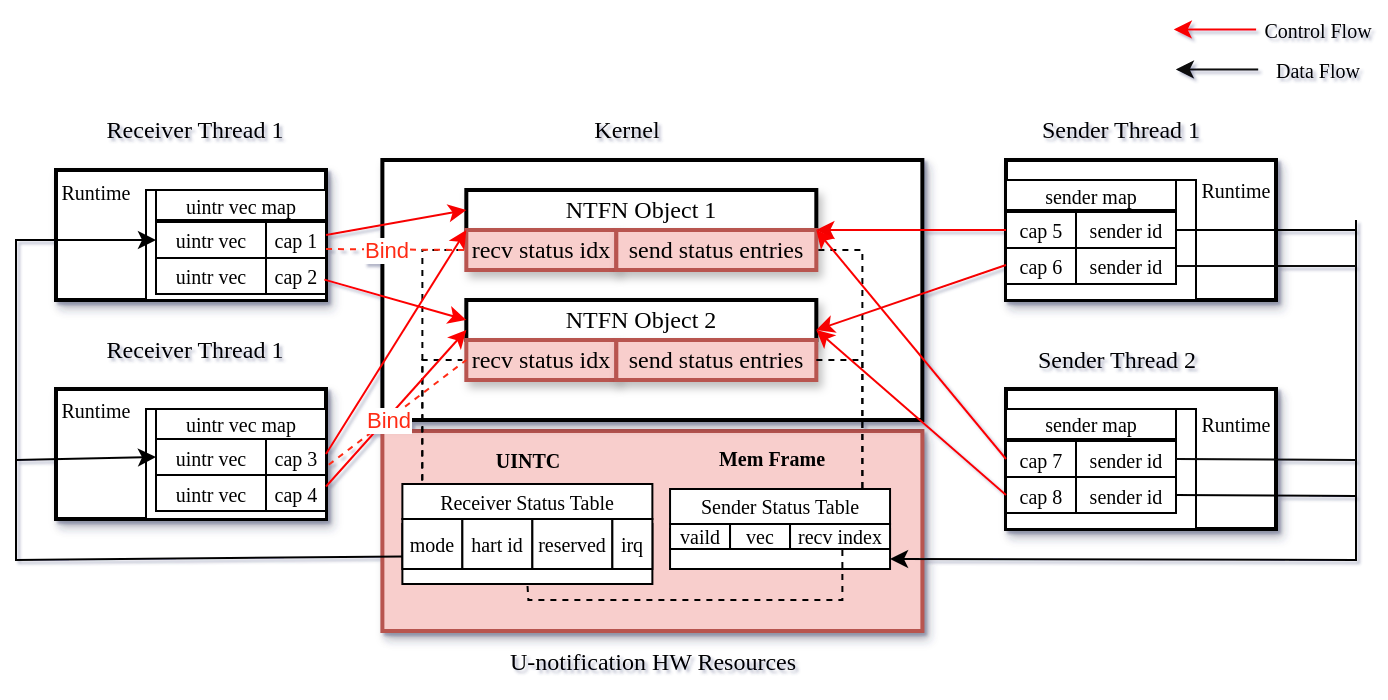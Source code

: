 <mxfile version="24.8.1">
  <diagram name="第 1 页" id="HJdR2ewPqc4SO0az2n2Y">
    <mxGraphModel dx="723" dy="-3708" grid="1" gridSize="10" guides="1" tooltips="1" connect="1" arrows="1" fold="1" page="1" pageScale="1" pageWidth="1169" pageHeight="827" background="#ffffff" math="0" shadow="1">
      <root>
        <mxCell id="0" />
        <mxCell id="1" parent="0" />
        <mxCell id="tK4glbDDSP-7OP82E7w2-1" value="" style="rounded=0;whiteSpace=wrap;html=1;shadow=1;strokeColor=#b85450;strokeWidth=2;align=center;verticalAlign=middle;fontFamily=Helvetica;fontSize=12;fillColor=#f8cecc;" parent="1" vertex="1">
          <mxGeometry x="413.19" y="4435.5" width="270" height="100" as="geometry" />
        </mxCell>
        <mxCell id="tK4glbDDSP-7OP82E7w2-2" value="" style="rounded=0;whiteSpace=wrap;html=1;strokeWidth=2;container=0;shadow=1;" parent="1" vertex="1">
          <mxGeometry x="413.19" y="4300" width="270" height="130" as="geometry" />
        </mxCell>
        <mxCell id="tK4glbDDSP-7OP82E7w2-3" value="&lt;font face=&quot;Times New Roman&quot;&gt;NTFN Object 1&lt;/font&gt;" style="rounded=0;whiteSpace=wrap;html=1;strokeWidth=2;container=0;shadow=1;" parent="1" vertex="1">
          <mxGeometry x="455.16" y="4315" width="175" height="20" as="geometry" />
        </mxCell>
        <mxCell id="tK4glbDDSP-7OP82E7w2-4" value="&lt;font face=&quot;Times New Roman&quot;&gt;recv status idx&lt;/font&gt;" style="rounded=0;whiteSpace=wrap;html=1;strokeWidth=2;container=0;shadow=1;fillColor=#f8cecc;strokeColor=#b85450;" parent="1" vertex="1">
          <mxGeometry x="455.16" y="4335" width="75" height="20" as="geometry" />
        </mxCell>
        <mxCell id="tK4glbDDSP-7OP82E7w2-5" value="&lt;font face=&quot;Times New Roman&quot;&gt;send status entries&lt;/font&gt;" style="rounded=0;whiteSpace=wrap;html=1;strokeWidth=2;container=0;shadow=1;fillColor=#f8cecc;strokeColor=#b85450;" parent="1" vertex="1">
          <mxGeometry x="530.16" y="4335" width="100" height="20" as="geometry" />
        </mxCell>
        <mxCell id="tK4glbDDSP-7OP82E7w2-6" value="&lt;font face=&quot;Times New Roman&quot;&gt;NTFN Object 2&lt;/font&gt;" style="rounded=0;whiteSpace=wrap;html=1;strokeWidth=2;container=0;shadow=1;" parent="1" vertex="1">
          <mxGeometry x="455.16" y="4370" width="175" height="20" as="geometry" />
        </mxCell>
        <mxCell id="tK4glbDDSP-7OP82E7w2-7" value="&lt;font face=&quot;Times New Roman&quot;&gt;recv status idx&lt;/font&gt;" style="rounded=0;whiteSpace=wrap;html=1;strokeWidth=2;container=0;shadow=1;fillColor=#f8cecc;strokeColor=#b85450;" parent="1" vertex="1">
          <mxGeometry x="455.16" y="4390" width="75" height="20" as="geometry" />
        </mxCell>
        <mxCell id="tK4glbDDSP-7OP82E7w2-8" value="&lt;font face=&quot;Times New Roman&quot;&gt;send status entries&lt;/font&gt;" style="rounded=0;whiteSpace=wrap;html=1;strokeWidth=2;container=0;shadow=1;fillColor=#f8cecc;strokeColor=#b85450;" parent="1" vertex="1">
          <mxGeometry x="530.16" y="4390" width="100" height="20" as="geometry" />
        </mxCell>
        <mxCell id="tK4glbDDSP-7OP82E7w2-9" value="" style="rounded=0;whiteSpace=wrap;html=1;" parent="1" vertex="1">
          <mxGeometry x="423.19" y="4482" width="125" height="30" as="geometry" />
        </mxCell>
        <mxCell id="tK4glbDDSP-7OP82E7w2-10" value="&lt;font style=&quot;font-size: 10px;&quot; face=&quot;Times New Roman&quot;&gt;mode&lt;/font&gt;" style="rounded=0;whiteSpace=wrap;html=1;" parent="1" vertex="1">
          <mxGeometry x="423.19" y="4479.5" width="30" height="25" as="geometry" />
        </mxCell>
        <mxCell id="tK4glbDDSP-7OP82E7w2-11" value="&lt;font style=&quot;font-size: 10px;&quot; face=&quot;Times New Roman&quot;&gt;hart id&lt;/font&gt;" style="rounded=0;whiteSpace=wrap;html=1;" parent="1" vertex="1">
          <mxGeometry x="453.19" y="4479.5" width="35" height="25" as="geometry" />
        </mxCell>
        <mxCell id="tK4glbDDSP-7OP82E7w2-12" value="&lt;font face=&quot;Times New Roman&quot; style=&quot;font-size: 10px;&quot;&gt;reserved&lt;/font&gt;" style="rounded=0;whiteSpace=wrap;html=1;" parent="1" vertex="1">
          <mxGeometry x="488.19" y="4479.5" width="40" height="25" as="geometry" />
        </mxCell>
        <mxCell id="tK4glbDDSP-7OP82E7w2-13" value="&lt;font face=&quot;Times New Roman&quot; style=&quot;font-size: 10px;&quot;&gt;irq&lt;/font&gt;" style="rounded=0;whiteSpace=wrap;html=1;" parent="1" vertex="1">
          <mxGeometry x="528.19" y="4479.5" width="20" height="25" as="geometry" />
        </mxCell>
        <mxCell id="tK4glbDDSP-7OP82E7w2-14" value="" style="rounded=0;whiteSpace=wrap;html=1;" parent="1" vertex="1">
          <mxGeometry x="557.02" y="4484.5" width="110" height="20" as="geometry" />
        </mxCell>
        <mxCell id="tK4glbDDSP-7OP82E7w2-15" value="&lt;font face=&quot;Times New Roman&quot;&gt;&lt;span style=&quot;font-size: 10px;&quot;&gt;vaild&lt;/span&gt;&lt;/font&gt;" style="rounded=0;whiteSpace=wrap;html=1;" parent="1" vertex="1">
          <mxGeometry x="557.02" y="4482" width="30" height="12.5" as="geometry" />
        </mxCell>
        <mxCell id="tK4glbDDSP-7OP82E7w2-16" value="&lt;font style=&quot;font-size: 10px;&quot; face=&quot;Times New Roman&quot;&gt;&lt;b style=&quot;&quot;&gt;Mem Frame&lt;/b&gt;&lt;/font&gt;" style="text;html=1;align=center;verticalAlign=middle;whiteSpace=wrap;rounded=0;shadow=1;" parent="1" vertex="1">
          <mxGeometry x="568.19" y="4433.5" width="80" height="30" as="geometry" />
        </mxCell>
        <mxCell id="tK4glbDDSP-7OP82E7w2-17" value="&lt;font face=&quot;Times New Roman&quot;&gt;&lt;span style=&quot;font-size: 10px;&quot;&gt;vec&lt;/span&gt;&lt;/font&gt;" style="rounded=0;whiteSpace=wrap;html=1;" parent="1" vertex="1">
          <mxGeometry x="587.02" y="4482" width="30" height="12.5" as="geometry" />
        </mxCell>
        <mxCell id="tK4glbDDSP-7OP82E7w2-18" value="&lt;font face=&quot;Times New Roman&quot;&gt;&lt;span style=&quot;font-size: 10px;&quot;&gt;recv index&lt;/span&gt;&lt;/font&gt;" style="rounded=0;whiteSpace=wrap;html=1;" parent="1" vertex="1">
          <mxGeometry x="617.02" y="4482" width="50" height="12.5" as="geometry" />
        </mxCell>
        <mxCell id="tK4glbDDSP-7OP82E7w2-19" value="&lt;font style=&quot;font-size: 10px;&quot; face=&quot;Times New Roman&quot;&gt;Receiver Status Table&lt;/font&gt;" style="rounded=0;whiteSpace=wrap;html=1;" parent="1" vertex="1">
          <mxGeometry x="423.19" y="4462" width="125" height="17.5" as="geometry" />
        </mxCell>
        <mxCell id="tK4glbDDSP-7OP82E7w2-20" value="&lt;font style=&quot;font-size: 10px;&quot; face=&quot;Times New Roman&quot;&gt;Sender Status Table&lt;/font&gt;" style="rounded=0;whiteSpace=wrap;html=1;" parent="1" vertex="1">
          <mxGeometry x="557.02" y="4464.5" width="110" height="17.5" as="geometry" />
        </mxCell>
        <mxCell id="tK4glbDDSP-7OP82E7w2-21" value="" style="endArrow=none;dashed=1;html=1;rounded=0;entryX=0;entryY=0.5;entryDx=0;entryDy=0;" parent="1" target="tK4glbDDSP-7OP82E7w2-4" edge="1">
          <mxGeometry width="50" height="50" relative="1" as="geometry">
            <mxPoint x="433.19" y="4460" as="sourcePoint" />
            <mxPoint x="633.19" y="4410" as="targetPoint" />
            <Array as="points">
              <mxPoint x="433.19" y="4400" />
              <mxPoint x="433.19" y="4345" />
            </Array>
          </mxGeometry>
        </mxCell>
        <mxCell id="tK4glbDDSP-7OP82E7w2-22" value="" style="endArrow=none;dashed=1;html=1;rounded=0;exitX=0.079;exitY=-0.094;exitDx=0;exitDy=0;exitPerimeter=0;" parent="1" source="tK4glbDDSP-7OP82E7w2-19" edge="1">
          <mxGeometry width="50" height="50" relative="1" as="geometry">
            <mxPoint x="443.19" y="4470" as="sourcePoint" />
            <mxPoint x="453.19" y="4400" as="targetPoint" />
            <Array as="points">
              <mxPoint x="433.19" y="4410" />
              <mxPoint x="433.19" y="4400" />
            </Array>
          </mxGeometry>
        </mxCell>
        <mxCell id="tK4glbDDSP-7OP82E7w2-23" value="" style="endArrow=none;dashed=1;html=1;rounded=0;entryX=1;entryY=0.5;entryDx=0;entryDy=0;" parent="1" target="tK4glbDDSP-7OP82E7w2-5" edge="1">
          <mxGeometry width="50" height="50" relative="1" as="geometry">
            <mxPoint x="653.19" y="4464" as="sourcePoint" />
            <mxPoint x="633.19" y="4410" as="targetPoint" />
            <Array as="points">
              <mxPoint x="653.19" y="4400" />
              <mxPoint x="653.19" y="4345" />
            </Array>
          </mxGeometry>
        </mxCell>
        <mxCell id="tK4glbDDSP-7OP82E7w2-24" value="" style="endArrow=none;dashed=1;html=1;rounded=0;entryX=1;entryY=0.5;entryDx=0;entryDy=0;" parent="1" target="tK4glbDDSP-7OP82E7w2-8" edge="1">
          <mxGeometry width="50" height="50" relative="1" as="geometry">
            <mxPoint x="653.19" y="4464" as="sourcePoint" />
            <mxPoint x="640.19" y="4355" as="targetPoint" />
            <Array as="points">
              <mxPoint x="653.19" y="4400" />
            </Array>
          </mxGeometry>
        </mxCell>
        <mxCell id="tK4glbDDSP-7OP82E7w2-25" value="&lt;font face=&quot;Times New Roman&quot;&gt;U-notification HW Resources&lt;/font&gt;" style="text;html=1;align=center;verticalAlign=middle;resizable=0;points=[];autosize=1;strokeColor=none;fillColor=none;" parent="1" vertex="1">
          <mxGeometry x="463.19" y="4535.5" width="170" height="30" as="geometry" />
        </mxCell>
        <mxCell id="tK4glbDDSP-7OP82E7w2-26" value="&lt;font style=&quot;font-size: 10px;&quot; face=&quot;Times New Roman&quot;&gt;&lt;b&gt;UINTC&lt;/b&gt;&lt;/font&gt;" style="text;html=1;align=center;verticalAlign=middle;whiteSpace=wrap;rounded=0;fontFamily=Helvetica;fontSize=12;fontColor=default;autosize=1;resizable=0;shadow=1;glass=0;" parent="1" vertex="1">
          <mxGeometry x="455.69" y="4434.5" width="60" height="30" as="geometry" />
        </mxCell>
        <mxCell id="tK4glbDDSP-7OP82E7w2-29" value="" style="endArrow=none;dashed=1;html=1;rounded=0;entryX=0.5;entryY=1;entryDx=0;entryDy=0;" parent="1" target="tK4glbDDSP-7OP82E7w2-9" edge="1">
          <mxGeometry width="50" height="50" relative="1" as="geometry">
            <mxPoint x="643.19" y="4495" as="sourcePoint" />
            <mxPoint x="743.19" y="4470" as="targetPoint" />
            <Array as="points">
              <mxPoint x="643.19" y="4520" />
              <mxPoint x="486.19" y="4520" />
            </Array>
          </mxGeometry>
        </mxCell>
        <mxCell id="tK4glbDDSP-7OP82E7w2-30" value="&lt;font face=&quot;Times New Roman&quot;&gt;Kernel&lt;/font&gt;" style="text;html=1;align=center;verticalAlign=middle;resizable=0;points=[];autosize=1;strokeColor=none;fillColor=none;" parent="1" vertex="1">
          <mxGeometry x="505.0" y="4270" width="60" height="30" as="geometry" />
        </mxCell>
        <mxCell id="tK4glbDDSP-7OP82E7w2-37" value="" style="rounded=0;whiteSpace=wrap;html=1;strokeWidth=2;container=0;shadow=1;" parent="1" vertex="1">
          <mxGeometry x="250" y="4305" width="135" height="65" as="geometry" />
        </mxCell>
        <mxCell id="tK4glbDDSP-7OP82E7w2-40" value="&lt;font face=&quot;Times New Roman&quot;&gt;Receiver Thread 1&lt;/font&gt;" style="text;html=1;align=center;verticalAlign=middle;resizable=0;points=[];autosize=1;strokeColor=none;fillColor=none;" parent="1" vertex="1">
          <mxGeometry x="263.89" y="4270" width="110" height="30" as="geometry" />
        </mxCell>
        <mxCell id="tK4glbDDSP-7OP82E7w2-42" value="" style="rounded=0;whiteSpace=wrap;html=1;strokeWidth=2;container=0;shadow=1;" parent="1" vertex="1">
          <mxGeometry x="725" y="4300" width="135" height="70" as="geometry" />
        </mxCell>
        <mxCell id="tK4glbDDSP-7OP82E7w2-44" value="" style="rounded=0;whiteSpace=wrap;html=1;" parent="1" vertex="1">
          <mxGeometry x="295" y="4315" width="90" height="55" as="geometry" />
        </mxCell>
        <mxCell id="tK4glbDDSP-7OP82E7w2-45" value="&lt;font face=&quot;Times New Roman&quot;&gt;&lt;span style=&quot;font-size: 10px;&quot;&gt;uintr vec map&lt;/span&gt;&lt;/font&gt;" style="rounded=0;whiteSpace=wrap;html=1;" parent="1" vertex="1">
          <mxGeometry x="300" y="4315" width="85" height="15" as="geometry" />
        </mxCell>
        <mxCell id="tK4glbDDSP-7OP82E7w2-46" value="&lt;font style=&quot;font-size: 10px;&quot; face=&quot;Times New Roman&quot;&gt;cap 1&lt;/font&gt;" style="rounded=0;whiteSpace=wrap;html=1;" parent="1" vertex="1">
          <mxGeometry x="355" y="4331" width="30" height="18" as="geometry" />
        </mxCell>
        <mxCell id="tK4glbDDSP-7OP82E7w2-47" value="&lt;font style=&quot;font-size: 10px;&quot; face=&quot;Times New Roman&quot;&gt;uintr vec&lt;/font&gt;" style="rounded=0;whiteSpace=wrap;html=1;" parent="1" vertex="1">
          <mxGeometry x="300" y="4331" width="55" height="18" as="geometry" />
        </mxCell>
        <mxCell id="tK4glbDDSP-7OP82E7w2-48" value="&lt;font face=&quot;Times New Roman&quot;&gt;Sender Thread 1&lt;/font&gt;" style="text;html=1;align=center;verticalAlign=middle;resizable=0;points=[];autosize=1;strokeColor=none;fillColor=none;" parent="1" vertex="1">
          <mxGeometry x="732.21" y="4270" width="100" height="30" as="geometry" />
        </mxCell>
        <mxCell id="tK4glbDDSP-7OP82E7w2-49" value="" style="rounded=0;whiteSpace=wrap;html=1;" parent="1" vertex="1">
          <mxGeometry x="725" y="4310" width="95" height="60" as="geometry" />
        </mxCell>
        <mxCell id="tK4glbDDSP-7OP82E7w2-50" value="&lt;font style=&quot;font-size: 10px;&quot; face=&quot;Times New Roman&quot;&gt;sender map&lt;/font&gt;" style="rounded=0;whiteSpace=wrap;html=1;" parent="1" vertex="1">
          <mxGeometry x="725" y="4310" width="85" height="15" as="geometry" />
        </mxCell>
        <mxCell id="tK4glbDDSP-7OP82E7w2-51" value="&lt;font style=&quot;font-size: 10px;&quot; face=&quot;Times New Roman&quot;&gt;cap 5&lt;/font&gt;" style="rounded=0;whiteSpace=wrap;html=1;" parent="1" vertex="1">
          <mxGeometry x="725" y="4326" width="35" height="18" as="geometry" />
        </mxCell>
        <mxCell id="tK4glbDDSP-7OP82E7w2-52" value="&lt;font style=&quot;font-size: 10px;&quot; face=&quot;Times New Roman&quot;&gt;sender id&lt;/font&gt;" style="rounded=0;whiteSpace=wrap;html=1;" parent="1" vertex="1">
          <mxGeometry x="760" y="4326" width="50" height="18" as="geometry" />
        </mxCell>
        <mxCell id="tK4glbDDSP-7OP82E7w2-53" value="&lt;font style=&quot;font-size: 10px;&quot; face=&quot;Times New Roman&quot;&gt;cap 6&lt;/font&gt;" style="rounded=0;whiteSpace=wrap;html=1;" parent="1" vertex="1">
          <mxGeometry x="725" y="4344" width="35" height="18" as="geometry" />
        </mxCell>
        <mxCell id="tK4glbDDSP-7OP82E7w2-54" value="&lt;font style=&quot;font-size: 10px;&quot; face=&quot;Times New Roman&quot;&gt;sender id&lt;/font&gt;" style="rounded=0;whiteSpace=wrap;html=1;" parent="1" vertex="1">
          <mxGeometry x="760" y="4344" width="50" height="18" as="geometry" />
        </mxCell>
        <mxCell id="tK4glbDDSP-7OP82E7w2-57" value="&lt;font style=&quot;font-size: 10px;&quot; face=&quot;Times New Roman&quot;&gt;cap 2&lt;/font&gt;" style="rounded=0;whiteSpace=wrap;html=1;" parent="1" vertex="1">
          <mxGeometry x="355" y="4349" width="30" height="18" as="geometry" />
        </mxCell>
        <mxCell id="tK4glbDDSP-7OP82E7w2-58" value="&lt;font style=&quot;font-size: 10px;&quot; face=&quot;Times New Roman&quot;&gt;uintr vec&lt;/font&gt;" style="rounded=0;whiteSpace=wrap;html=1;" parent="1" vertex="1">
          <mxGeometry x="300" y="4349" width="55" height="18" as="geometry" />
        </mxCell>
        <mxCell id="tK4glbDDSP-7OP82E7w2-59" value="" style="rounded=0;whiteSpace=wrap;html=1;strokeWidth=2;container=0;shadow=1;" parent="1" vertex="1">
          <mxGeometry x="250" y="4414.5" width="135" height="65" as="geometry" />
        </mxCell>
        <mxCell id="tK4glbDDSP-7OP82E7w2-60" value="&lt;font face=&quot;Times New Roman&quot;&gt;Receiver Thread 1&lt;/font&gt;" style="text;html=1;align=center;verticalAlign=middle;resizable=0;points=[];autosize=1;strokeColor=none;fillColor=none;" parent="1" vertex="1">
          <mxGeometry x="263.89" y="4379.5" width="110" height="30" as="geometry" />
        </mxCell>
        <mxCell id="tK4glbDDSP-7OP82E7w2-61" value="" style="rounded=0;whiteSpace=wrap;html=1;" parent="1" vertex="1">
          <mxGeometry x="295" y="4424.5" width="90" height="55" as="geometry" />
        </mxCell>
        <mxCell id="tK4glbDDSP-7OP82E7w2-62" value="&lt;font style=&quot;font-size: 10px;&quot; face=&quot;Times New Roman&quot;&gt;uintr vec map&lt;/font&gt;" style="rounded=0;whiteSpace=wrap;html=1;" parent="1" vertex="1">
          <mxGeometry x="300" y="4424.5" width="85" height="15" as="geometry" />
        </mxCell>
        <mxCell id="tK4glbDDSP-7OP82E7w2-63" value="&lt;font style=&quot;font-size: 10px;&quot; face=&quot;Times New Roman&quot;&gt;cap 3&lt;/font&gt;" style="rounded=0;whiteSpace=wrap;html=1;" parent="1" vertex="1">
          <mxGeometry x="355" y="4439.5" width="30" height="18" as="geometry" />
        </mxCell>
        <mxCell id="tK4glbDDSP-7OP82E7w2-64" value="&lt;font style=&quot;font-size: 10px;&quot; face=&quot;Times New Roman&quot;&gt;uintr vec&lt;/font&gt;" style="rounded=0;whiteSpace=wrap;html=1;" parent="1" vertex="1">
          <mxGeometry x="300" y="4439.5" width="55" height="18" as="geometry" />
        </mxCell>
        <mxCell id="tK4glbDDSP-7OP82E7w2-65" value="&lt;font style=&quot;font-size: 10px;&quot; face=&quot;Times New Roman&quot;&gt;cap 4&lt;/font&gt;" style="rounded=0;whiteSpace=wrap;html=1;" parent="1" vertex="1">
          <mxGeometry x="355" y="4457.5" width="30" height="18" as="geometry" />
        </mxCell>
        <mxCell id="tK4glbDDSP-7OP82E7w2-66" value="&lt;font style=&quot;font-size: 10px;&quot; face=&quot;Times New Roman&quot;&gt;uintr vec&lt;/font&gt;" style="rounded=0;whiteSpace=wrap;html=1;" parent="1" vertex="1">
          <mxGeometry x="300" y="4457.5" width="55" height="18" as="geometry" />
        </mxCell>
        <mxCell id="tK4glbDDSP-7OP82E7w2-67" value="" style="rounded=0;whiteSpace=wrap;html=1;strokeWidth=2;container=0;shadow=1;" parent="1" vertex="1">
          <mxGeometry x="725" y="4414.5" width="135" height="70" as="geometry" />
        </mxCell>
        <mxCell id="tK4glbDDSP-7OP82E7w2-68" value="" style="rounded=0;whiteSpace=wrap;html=1;" parent="1" vertex="1">
          <mxGeometry x="725" y="4424.5" width="95" height="60" as="geometry" />
        </mxCell>
        <mxCell id="tK4glbDDSP-7OP82E7w2-69" value="&lt;font style=&quot;font-size: 10px;&quot; face=&quot;Times New Roman&quot;&gt;sender map&lt;/font&gt;" style="rounded=0;whiteSpace=wrap;html=1;" parent="1" vertex="1">
          <mxGeometry x="725" y="4424.5" width="85" height="15" as="geometry" />
        </mxCell>
        <mxCell id="tK4glbDDSP-7OP82E7w2-70" value="&lt;font style=&quot;font-size: 10px;&quot; face=&quot;Times New Roman&quot;&gt;cap 7&lt;/font&gt;" style="rounded=0;whiteSpace=wrap;html=1;" parent="1" vertex="1">
          <mxGeometry x="725" y="4440.5" width="35" height="18" as="geometry" />
        </mxCell>
        <mxCell id="tK4glbDDSP-7OP82E7w2-71" value="&lt;font style=&quot;font-size: 10px;&quot; face=&quot;Times New Roman&quot;&gt;sender id&lt;/font&gt;" style="rounded=0;whiteSpace=wrap;html=1;" parent="1" vertex="1">
          <mxGeometry x="760" y="4440.5" width="50" height="18" as="geometry" />
        </mxCell>
        <mxCell id="tK4glbDDSP-7OP82E7w2-72" value="&lt;font style=&quot;font-size: 10px;&quot; face=&quot;Times New Roman&quot;&gt;cap 8&lt;/font&gt;" style="rounded=0;whiteSpace=wrap;html=1;" parent="1" vertex="1">
          <mxGeometry x="725" y="4458.5" width="35" height="18" as="geometry" />
        </mxCell>
        <mxCell id="tK4glbDDSP-7OP82E7w2-73" value="&lt;font style=&quot;font-size: 10px;&quot; face=&quot;Times New Roman&quot;&gt;sender id&lt;/font&gt;" style="rounded=0;whiteSpace=wrap;html=1;" parent="1" vertex="1">
          <mxGeometry x="760" y="4458.5" width="50" height="18" as="geometry" />
        </mxCell>
        <mxCell id="tK4glbDDSP-7OP82E7w2-74" value="&lt;font face=&quot;Times New Roman&quot;&gt;Sender Thread 2&lt;/font&gt;" style="text;html=1;align=center;verticalAlign=middle;resizable=0;points=[];autosize=1;strokeColor=none;fillColor=none;" parent="1" vertex="1">
          <mxGeometry x="730" y="4384.5" width="100" height="30" as="geometry" />
        </mxCell>
        <mxCell id="tK4glbDDSP-7OP82E7w2-75" value="" style="endArrow=classic;html=1;rounded=0;exitX=0;exitY=0.5;exitDx=0;exitDy=0;entryX=1;entryY=1;entryDx=0;entryDy=0;strokeColor=#f60404;" parent="1" source="tK4glbDDSP-7OP82E7w2-51" target="tK4glbDDSP-7OP82E7w2-3" edge="1">
          <mxGeometry width="50" height="50" relative="1" as="geometry">
            <mxPoint x="804" y="3969" as="sourcePoint" />
            <mxPoint x="682" y="3925" as="targetPoint" />
          </mxGeometry>
        </mxCell>
        <mxCell id="tK4glbDDSP-7OP82E7w2-76" value="" style="endArrow=classic;html=1;rounded=0;exitX=0;exitY=0.75;exitDx=0;exitDy=0;entryX=1;entryY=0.75;entryDx=0;entryDy=0;strokeColor=#f60404;" parent="1" source="tK4glbDDSP-7OP82E7w2-42" target="tK4glbDDSP-7OP82E7w2-6" edge="1">
          <mxGeometry width="50" height="50" relative="1" as="geometry">
            <mxPoint x="735" y="4345" as="sourcePoint" />
            <mxPoint x="640" y="4335" as="targetPoint" />
          </mxGeometry>
        </mxCell>
        <mxCell id="tK4glbDDSP-7OP82E7w2-77" value="" style="endArrow=classic;html=1;rounded=0;exitX=0;exitY=0.5;exitDx=0;exitDy=0;entryX=1;entryY=0;entryDx=0;entryDy=0;strokeColor=#fc0303;" parent="1" source="tK4glbDDSP-7OP82E7w2-70" target="tK4glbDDSP-7OP82E7w2-5" edge="1">
          <mxGeometry width="50" height="50" relative="1" as="geometry">
            <mxPoint x="735" y="4345" as="sourcePoint" />
            <mxPoint x="640" y="4345" as="targetPoint" />
          </mxGeometry>
        </mxCell>
        <mxCell id="tK4glbDDSP-7OP82E7w2-78" value="" style="endArrow=classic;html=1;rounded=0;exitX=0;exitY=0.5;exitDx=0;exitDy=0;entryX=1;entryY=0.75;entryDx=0;entryDy=0;strokeColor=#f90101;" parent="1" source="tK4glbDDSP-7OP82E7w2-72" target="tK4glbDDSP-7OP82E7w2-6" edge="1">
          <mxGeometry width="50" height="50" relative="1" as="geometry">
            <mxPoint x="735" y="4460" as="sourcePoint" />
            <mxPoint x="640" y="4345" as="targetPoint" />
          </mxGeometry>
        </mxCell>
        <mxCell id="tK4glbDDSP-7OP82E7w2-79" value="" style="endArrow=classic;html=1;rounded=0;exitX=1;exitY=0.5;exitDx=0;exitDy=0;entryX=0;entryY=0.5;entryDx=0;entryDy=0;strokeColor=#f70202;" parent="1" source="tK4glbDDSP-7OP82E7w2-37" target="tK4glbDDSP-7OP82E7w2-3" edge="1">
          <mxGeometry width="50" height="50" relative="1" as="geometry">
            <mxPoint x="735" y="4345" as="sourcePoint" />
            <mxPoint x="420" y="4270" as="targetPoint" />
          </mxGeometry>
        </mxCell>
        <mxCell id="tK4glbDDSP-7OP82E7w2-80" value="" style="endArrow=classic;html=1;rounded=0;entryX=0;entryY=0;entryDx=0;entryDy=0;exitX=1;exitY=0.5;exitDx=0;exitDy=0;strokeColor=#fc0303;" parent="1" source="tK4glbDDSP-7OP82E7w2-59" target="tK4glbDDSP-7OP82E7w2-4" edge="1">
          <mxGeometry width="50" height="50" relative="1" as="geometry">
            <mxPoint x="390" y="4390" as="sourcePoint" />
            <mxPoint x="390" y="4370" as="targetPoint" />
          </mxGeometry>
        </mxCell>
        <mxCell id="tK4glbDDSP-7OP82E7w2-81" value="" style="endArrow=classic;html=1;rounded=0;entryX=0;entryY=0.5;entryDx=0;entryDy=0;exitX=0.994;exitY=0.843;exitDx=0;exitDy=0;exitPerimeter=0;strokeColor=#fe0101;" parent="1" source="tK4glbDDSP-7OP82E7w2-37" target="tK4glbDDSP-7OP82E7w2-6" edge="1">
          <mxGeometry width="50" height="50" relative="1" as="geometry">
            <mxPoint x="400" y="4380" as="sourcePoint" />
            <mxPoint x="395" y="4348" as="targetPoint" />
          </mxGeometry>
        </mxCell>
        <mxCell id="tK4glbDDSP-7OP82E7w2-83" value="" style="endArrow=classic;html=1;rounded=0;entryX=0;entryY=0.75;entryDx=0;entryDy=0;exitX=1;exitY=0.75;exitDx=0;exitDy=0;strokeColor=#fc0303;" parent="1" source="tK4glbDDSP-7OP82E7w2-59" target="tK4glbDDSP-7OP82E7w2-6" edge="1">
          <mxGeometry width="50" height="50" relative="1" as="geometry">
            <mxPoint x="400" y="4480" as="sourcePoint" />
            <mxPoint x="395" y="4457" as="targetPoint" />
          </mxGeometry>
        </mxCell>
        <mxCell id="tK4glbDDSP-7OP82E7w2-84" value="" style="endArrow=classic;html=1;rounded=0;entryX=1;entryY=0.75;entryDx=0;entryDy=0;strokeColor=#050505;" parent="1" target="tK4glbDDSP-7OP82E7w2-14" edge="1">
          <mxGeometry width="50" height="50" relative="1" as="geometry">
            <mxPoint x="900" y="4330" as="sourcePoint" />
            <mxPoint x="832.21" y="4180" as="targetPoint" />
            <Array as="points">
              <mxPoint x="900" y="4500" />
            </Array>
          </mxGeometry>
        </mxCell>
        <mxCell id="tK4glbDDSP-7OP82E7w2-87" value="" style="endArrow=none;html=1;rounded=0;entryX=1;entryY=0.5;entryDx=0;entryDy=0;strokeColor=#050505;" parent="1" target="tK4glbDDSP-7OP82E7w2-52" edge="1">
          <mxGeometry width="50" height="50" relative="1" as="geometry">
            <mxPoint x="900" y="4335" as="sourcePoint" />
            <mxPoint x="590" y="4340" as="targetPoint" />
          </mxGeometry>
        </mxCell>
        <mxCell id="tK4glbDDSP-7OP82E7w2-88" value="" style="endArrow=none;html=1;rounded=0;entryX=1;entryY=0.5;entryDx=0;entryDy=0;strokeColor=#080808;" parent="1" target="tK4glbDDSP-7OP82E7w2-54" edge="1">
          <mxGeometry width="50" height="50" relative="1" as="geometry">
            <mxPoint x="900" y="4353" as="sourcePoint" />
            <mxPoint x="820" y="4345" as="targetPoint" />
          </mxGeometry>
        </mxCell>
        <mxCell id="tK4glbDDSP-7OP82E7w2-89" value="" style="endArrow=none;html=1;rounded=0;entryX=1;entryY=0.5;entryDx=0;entryDy=0;strokeColor=#080808;" parent="1" target="tK4glbDDSP-7OP82E7w2-71" edge="1">
          <mxGeometry width="50" height="50" relative="1" as="geometry">
            <mxPoint x="900" y="4450" as="sourcePoint" />
            <mxPoint x="820" y="4363" as="targetPoint" />
          </mxGeometry>
        </mxCell>
        <mxCell id="tK4glbDDSP-7OP82E7w2-90" value="" style="endArrow=none;html=1;rounded=0;entryX=1;entryY=0.5;entryDx=0;entryDy=0;strokeColor=#050505;" parent="1" target="tK4glbDDSP-7OP82E7w2-73" edge="1">
          <mxGeometry width="50" height="50" relative="1" as="geometry">
            <mxPoint x="900" y="4468" as="sourcePoint" />
            <mxPoint x="820" y="4460" as="targetPoint" />
          </mxGeometry>
        </mxCell>
        <mxCell id="kW4Wdr3nhDalloxlPrzp-2" value="" style="endArrow=classic;html=1;rounded=0;exitX=0;exitY=0.75;exitDx=0;exitDy=0;entryX=0;entryY=0.5;entryDx=0;entryDy=0;strokeColor=#000000;" parent="1" source="tK4glbDDSP-7OP82E7w2-10" target="tK4glbDDSP-7OP82E7w2-47" edge="1">
          <mxGeometry width="50" height="50" relative="1" as="geometry">
            <mxPoint x="263.89" y="4575.5" as="sourcePoint" />
            <mxPoint x="230" y="4400" as="targetPoint" />
            <Array as="points">
              <mxPoint x="230" y="4500" />
              <mxPoint x="230" y="4340" />
            </Array>
          </mxGeometry>
        </mxCell>
        <mxCell id="kW4Wdr3nhDalloxlPrzp-3" value="" style="endArrow=classic;html=1;rounded=0;entryX=0;entryY=0.5;entryDx=0;entryDy=0;strokeColor=#030303;" parent="1" target="tK4glbDDSP-7OP82E7w2-64" edge="1">
          <mxGeometry width="50" height="50" relative="1" as="geometry">
            <mxPoint x="230" y="4450" as="sourcePoint" />
            <mxPoint x="480" y="4400" as="targetPoint" />
          </mxGeometry>
        </mxCell>
        <mxCell id="kW4Wdr3nhDalloxlPrzp-5" value="" style="endArrow=none;dashed=1;html=1;rounded=0;exitX=1;exitY=0.75;exitDx=0;exitDy=0;strokeColor=#FF2C14;entryX=0;entryY=0.5;entryDx=0;entryDy=0;" parent="1" source="tK4glbDDSP-7OP82E7w2-46" target="tK4glbDDSP-7OP82E7w2-4" edge="1">
          <mxGeometry width="50" height="50" relative="1" as="geometry">
            <mxPoint x="386" y="4225" as="sourcePoint" />
            <mxPoint x="484" y="4220" as="targetPoint" />
          </mxGeometry>
        </mxCell>
        <mxCell id="kW4Wdr3nhDalloxlPrzp-6" value="&lt;font color=&quot;#ff2c14&quot;&gt;Bind&lt;/font&gt;" style="edgeLabel;html=1;align=center;verticalAlign=middle;resizable=0;points=[];" parent="kW4Wdr3nhDalloxlPrzp-5" vertex="1" connectable="0">
          <mxGeometry x="-0.148" relative="1" as="geometry">
            <mxPoint as="offset" />
          </mxGeometry>
        </mxCell>
        <mxCell id="kW4Wdr3nhDalloxlPrzp-7" value="" style="endArrow=none;dashed=1;html=1;rounded=0;exitX=1.01;exitY=0.583;exitDx=0;exitDy=0;strokeColor=#FF2C14;entryX=0;entryY=0.5;entryDx=0;entryDy=0;exitPerimeter=0;" parent="1" source="tK4glbDDSP-7OP82E7w2-59" target="tK4glbDDSP-7OP82E7w2-7" edge="1">
          <mxGeometry width="50" height="50" relative="1" as="geometry">
            <mxPoint x="395" y="4355" as="sourcePoint" />
            <mxPoint x="465" y="4355" as="targetPoint" />
          </mxGeometry>
        </mxCell>
        <mxCell id="kW4Wdr3nhDalloxlPrzp-8" value="&lt;font color=&quot;#ff2c14&quot;&gt;Bind&lt;/font&gt;" style="edgeLabel;html=1;align=center;verticalAlign=middle;resizable=0;points=[];" parent="kW4Wdr3nhDalloxlPrzp-7" vertex="1" connectable="0">
          <mxGeometry x="-0.148" relative="1" as="geometry">
            <mxPoint as="offset" />
          </mxGeometry>
        </mxCell>
        <mxCell id="kW4Wdr3nhDalloxlPrzp-9" value="" style="endArrow=classic;html=1;rounded=0;strokeColor=#f90101;" parent="1" edge="1">
          <mxGeometry width="50" height="50" relative="1" as="geometry">
            <mxPoint x="850.06" y="4234.75" as="sourcePoint" />
            <mxPoint x="808.89" y="4234.75" as="targetPoint" />
          </mxGeometry>
        </mxCell>
        <mxCell id="kW4Wdr3nhDalloxlPrzp-10" value="" style="endArrow=classic;html=1;rounded=0;strokeColor=#080808;" parent="1" edge="1">
          <mxGeometry width="50" height="50" relative="1" as="geometry">
            <mxPoint x="851.1" y="4254.75" as="sourcePoint" />
            <mxPoint x="809.93" y="4254.75" as="targetPoint" />
          </mxGeometry>
        </mxCell>
        <mxCell id="kW4Wdr3nhDalloxlPrzp-11" value="&lt;font face=&quot;Times New Roman&quot; style=&quot;font-size: 10px;&quot;&gt;Control Flow&lt;/font&gt;" style="text;html=1;align=center;verticalAlign=middle;whiteSpace=wrap;rounded=0;" parent="1" vertex="1">
          <mxGeometry x="851.1" y="4220" width="60" height="30" as="geometry" />
        </mxCell>
        <mxCell id="kW4Wdr3nhDalloxlPrzp-12" value="&lt;font face=&quot;Times New Roman&quot; style=&quot;font-size: 10px;&quot;&gt;Data Flow&lt;/font&gt;" style="text;html=1;align=center;verticalAlign=middle;whiteSpace=wrap;rounded=0;" parent="1" vertex="1">
          <mxGeometry x="851.1" y="4240" width="60" height="30" as="geometry" />
        </mxCell>
        <mxCell id="kW4Wdr3nhDalloxlPrzp-14" value="&lt;font style=&quot;font-size: 10px;&quot; face=&quot;Times New Roman&quot;&gt;Runtime&lt;/font&gt;" style="text;html=1;align=center;verticalAlign=middle;whiteSpace=wrap;rounded=0;" parent="1" vertex="1">
          <mxGeometry x="240" y="4301" width="60" height="30" as="geometry" />
        </mxCell>
        <mxCell id="kW4Wdr3nhDalloxlPrzp-15" value="&lt;font style=&quot;font-size: 10px;&quot; face=&quot;Times New Roman&quot;&gt;Runtime&lt;/font&gt;" style="text;html=1;align=center;verticalAlign=middle;whiteSpace=wrap;rounded=0;" parent="1" vertex="1">
          <mxGeometry x="240" y="4410" width="60" height="30" as="geometry" />
        </mxCell>
        <mxCell id="kW4Wdr3nhDalloxlPrzp-16" value="&lt;font style=&quot;font-size: 10px;&quot; face=&quot;Times New Roman&quot;&gt;Runtime&lt;/font&gt;" style="text;html=1;align=center;verticalAlign=middle;whiteSpace=wrap;rounded=0;" parent="1" vertex="1">
          <mxGeometry x="810" y="4300" width="60" height="30" as="geometry" />
        </mxCell>
        <mxCell id="kW4Wdr3nhDalloxlPrzp-17" value="&lt;font style=&quot;font-size: 10px;&quot; face=&quot;Times New Roman&quot;&gt;Runtime&lt;/font&gt;" style="text;html=1;align=center;verticalAlign=middle;whiteSpace=wrap;rounded=0;" parent="1" vertex="1">
          <mxGeometry x="810" y="4417" width="60" height="30" as="geometry" />
        </mxCell>
      </root>
    </mxGraphModel>
  </diagram>
</mxfile>
